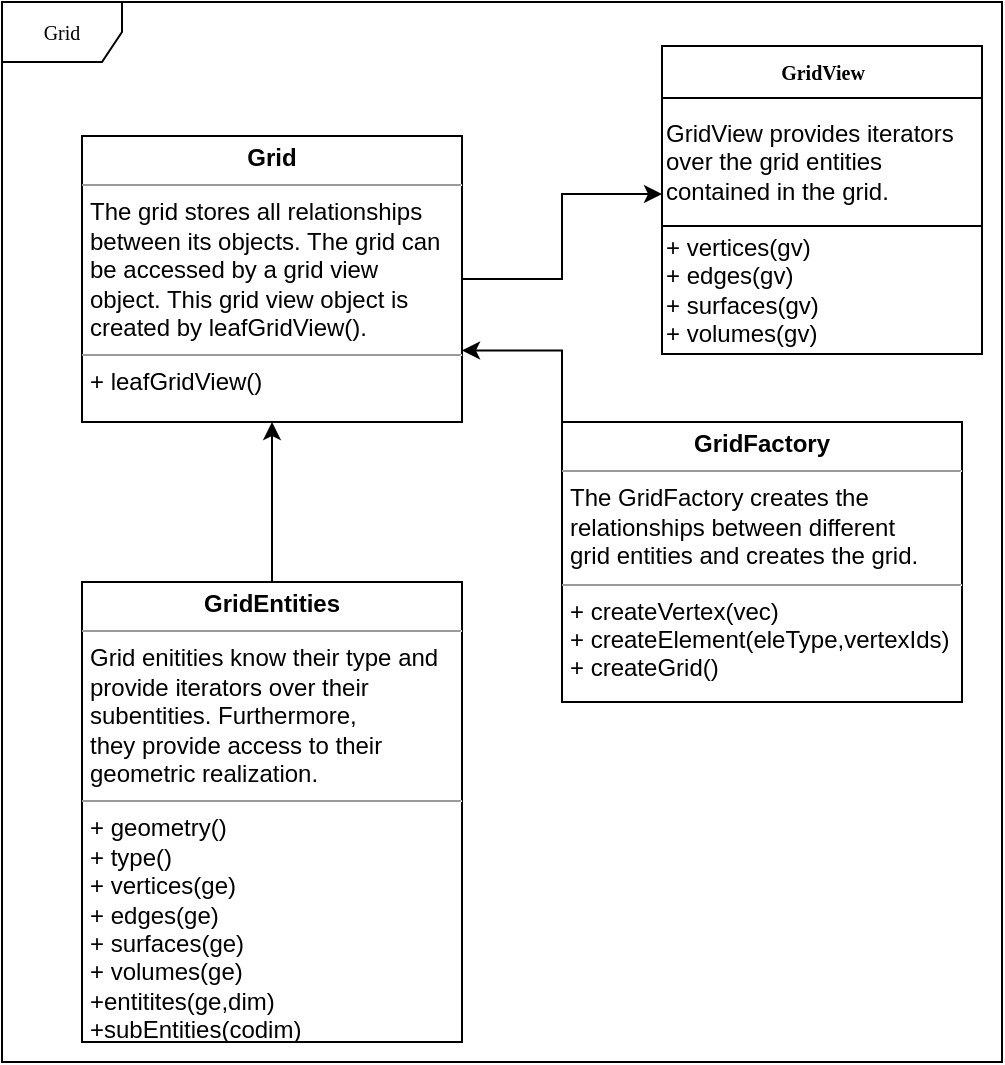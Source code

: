 <mxfile version="14.7.4" type="embed"><diagram name="Page-1" id="c4acf3e9-155e-7222-9cf6-157b1a14988f"><mxGraphModel dx="829" dy="391" grid="1" gridSize="10" guides="1" tooltips="1" connect="1" arrows="1" fold="1" page="1" pageScale="1" pageWidth="827" pageHeight="1169" background="none" math="0" shadow="0"><root><mxCell id="0"/><mxCell id="1" parent="0"/><mxCell id="17acba5748e5396b-1" value="Grid" style="shape=umlFrame;whiteSpace=wrap;html=1;rounded=0;shadow=0;comic=0;labelBackgroundColor=none;strokeWidth=1;fontFamily=Verdana;fontSize=10;align=center;" parent="1" vertex="1"><mxGeometry x="20" y="20" width="500" height="530" as="geometry"/></mxCell><mxCell id="17acba5748e5396b-20" value="&lt;b&gt;GridView&lt;/b&gt;" style="swimlane;html=1;fontStyle=0;childLayout=stackLayout;horizontal=1;startSize=26;horizontalStack=0;resizeParent=1;resizeLast=0;collapsible=1;marginBottom=0;swimlaneFillColor=#ffffff;rounded=0;shadow=0;comic=0;labelBackgroundColor=none;strokeWidth=1;fontFamily=Verdana;fontSize=10;align=center;" parent="1" vertex="1"><mxGeometry x="350" y="42" width="160" height="154" as="geometry"/></mxCell><mxCell id="g3qYvioin09v0p6BItIm-1" value="GridView provides iterators over the grid entities contained in the grid." style="rounded=0;whiteSpace=wrap;html=1;align=left;" parent="17acba5748e5396b-20" vertex="1"><mxGeometry y="26" width="160" height="64" as="geometry"/></mxCell><mxCell id="g3qYvioin09v0p6BItIm-2" value="+ vertices(gv)&lt;br&gt;+ edges(gv)&lt;br&gt;+ surfaces(gv)&lt;br&gt;+ volumes(gv)" style="rounded=0;whiteSpace=wrap;html=1;align=left;" parent="17acba5748e5396b-20" vertex="1"><mxGeometry y="90" width="160" height="64" as="geometry"/></mxCell><mxCell id="g3qYvioin09v0p6BItIm-11" style="edgeStyle=orthogonalEdgeStyle;rounded=0;orthogonalLoop=1;jettySize=auto;html=1;exitX=1;exitY=0.5;exitDx=0;exitDy=0;entryX=0;entryY=0.75;entryDx=0;entryDy=0;" parent="1" source="5d2195bd80daf111-18" target="g3qYvioin09v0p6BItIm-1" edge="1"><mxGeometry relative="1" as="geometry"/></mxCell><mxCell id="5d2195bd80daf111-18" value="&lt;p style=&quot;margin: 0px ; margin-top: 4px ; text-align: center&quot;&gt;&lt;b&gt;Grid&lt;/b&gt;&lt;/p&gt;&lt;hr size=&quot;1&quot;&gt;&lt;p style=&quot;margin: 0px ; margin-left: 4px&quot;&gt;The grid stores all relationships&lt;/p&gt;&lt;p style=&quot;margin: 0px ; margin-left: 4px&quot;&gt;between its objects. The grid can&lt;/p&gt;&lt;p style=&quot;margin: 0px ; margin-left: 4px&quot;&gt;be accessed by a grid view&amp;nbsp;&lt;/p&gt;&lt;p style=&quot;margin: 0px ; margin-left: 4px&quot;&gt;object. This grid view object is&lt;/p&gt;&lt;p style=&quot;margin: 0px ; margin-left: 4px&quot;&gt;created by leafGridView().&lt;/p&gt;&lt;hr size=&quot;1&quot;&gt;&lt;p style=&quot;margin: 0px ; margin-left: 4px&quot;&gt;+ leafGridView()&lt;/p&gt;" style="verticalAlign=top;align=left;overflow=fill;fontSize=12;fontFamily=Helvetica;html=1;rounded=0;shadow=0;comic=0;labelBackgroundColor=none;strokeWidth=1" parent="1" vertex="1"><mxGeometry x="60" y="87" width="190" height="143" as="geometry"/></mxCell><mxCell id="g3qYvioin09v0p6BItIm-4" value="&lt;p style=&quot;margin: 0px ; margin-top: 4px ; text-align: center&quot;&gt;&lt;b&gt;GridEntities&lt;/b&gt;&lt;/p&gt;&lt;hr size=&quot;1&quot;&gt;&lt;p style=&quot;margin: 0px ; margin-left: 4px&quot;&gt;Grid enitities know their type and&amp;nbsp;&lt;/p&gt;&lt;p style=&quot;margin: 0px ; margin-left: 4px&quot;&gt;provide iterators over their&amp;nbsp;&lt;/p&gt;&lt;p style=&quot;margin: 0px ; margin-left: 4px&quot;&gt;subentities. Furthermore,&amp;nbsp;&lt;/p&gt;&lt;p style=&quot;margin: 0px ; margin-left: 4px&quot;&gt;they provide access to their&amp;nbsp;&lt;/p&gt;&lt;p style=&quot;margin: 0px ; margin-left: 4px&quot;&gt;geometric realization.&lt;/p&gt;&lt;hr size=&quot;1&quot;&gt;&lt;p style=&quot;margin: 0px ; margin-left: 4px&quot;&gt;&lt;span&gt;+ geometry()&lt;/span&gt;&lt;br&gt;&lt;/p&gt;&lt;p style=&quot;margin: 0px ; margin-left: 4px&quot;&gt;&lt;span&gt;+ type()&lt;/span&gt;&lt;/p&gt;&lt;p style=&quot;margin: 0px ; margin-left: 4px&quot;&gt;&lt;span&gt;+ vertices(ge)&lt;/span&gt;&lt;br&gt;&lt;span&gt;+ edges(ge)&lt;/span&gt;&lt;br&gt;&lt;span&gt;+ surfaces(ge)&lt;/span&gt;&lt;br&gt;&lt;span&gt;+ volumes(ge)&lt;/span&gt;&lt;span&gt;&lt;br&gt;&lt;/span&gt;&lt;/p&gt;&lt;p style=&quot;margin: 0px ; margin-left: 4px&quot;&gt;+entitites(ge,dim)&lt;/p&gt;&lt;p style=&quot;margin: 0px ; margin-left: 4px&quot;&gt;+subEntities(codim)&lt;/p&gt;" style="verticalAlign=top;align=left;overflow=fill;fontSize=12;fontFamily=Helvetica;html=1;rounded=0;shadow=0;comic=0;labelBackgroundColor=none;strokeWidth=1" parent="1" vertex="1"><mxGeometry x="60" y="310" width="190" height="230" as="geometry"/></mxCell><mxCell id="g3qYvioin09v0p6BItIm-9" style="edgeStyle=orthogonalEdgeStyle;rounded=0;orthogonalLoop=1;jettySize=auto;html=1;exitX=0;exitY=0;exitDx=0;exitDy=0;entryX=1;entryY=0.75;entryDx=0;entryDy=0;" parent="1" source="g3qYvioin09v0p6BItIm-7" target="5d2195bd80daf111-18" edge="1"><mxGeometry relative="1" as="geometry"/></mxCell><mxCell id="g3qYvioin09v0p6BItIm-7" value="&lt;p style=&quot;margin: 0px ; margin-top: 4px ; text-align: center&quot;&gt;&lt;b&gt;GridFactory&lt;/b&gt;&lt;/p&gt;&lt;hr size=&quot;1&quot;&gt;&lt;p style=&quot;margin: 0px ; margin-left: 4px&quot;&gt;The GridFactory creates the&amp;nbsp;&lt;/p&gt;&lt;p style=&quot;margin: 0px ; margin-left: 4px&quot;&gt;relationships between&amp;nbsp;&lt;span&gt;different&amp;nbsp;&lt;/span&gt;&lt;/p&gt;&lt;p style=&quot;margin: 0px ; margin-left: 4px&quot;&gt;&lt;span&gt;grid entities and creates the grid.&lt;/span&gt;&lt;/p&gt;&lt;hr size=&quot;1&quot;&gt;&lt;p style=&quot;margin: 0px ; margin-left: 4px&quot;&gt;+ createVertex(vec)&lt;/p&gt;&lt;p style=&quot;margin: 0px ; margin-left: 4px&quot;&gt;+ createElement(eleType,vertexIds)&lt;/p&gt;&lt;p style=&quot;margin: 0px ; margin-left: 4px&quot;&gt;+ createGrid()&lt;/p&gt;" style="verticalAlign=top;align=left;overflow=fill;fontSize=12;fontFamily=Helvetica;html=1;rounded=0;shadow=0;comic=0;labelBackgroundColor=none;strokeWidth=1" parent="1" vertex="1"><mxGeometry x="300" y="230" width="200" height="140" as="geometry"/></mxCell><mxCell id="AwnvfKfQXQ97-D4c5Es9-7" style="edgeStyle=orthogonalEdgeStyle;rounded=0;orthogonalLoop=1;jettySize=auto;html=1;exitX=0.5;exitY=0;exitDx=0;exitDy=0;entryX=0.5;entryY=1;entryDx=0;entryDy=0;" parent="1" source="g3qYvioin09v0p6BItIm-4" target="5d2195bd80daf111-18" edge="1"><mxGeometry relative="1" as="geometry"><mxPoint x="310" y="240" as="sourcePoint"/><mxPoint x="260" y="202" as="targetPoint"/></mxGeometry></mxCell></root></mxGraphModel></diagram></mxfile>